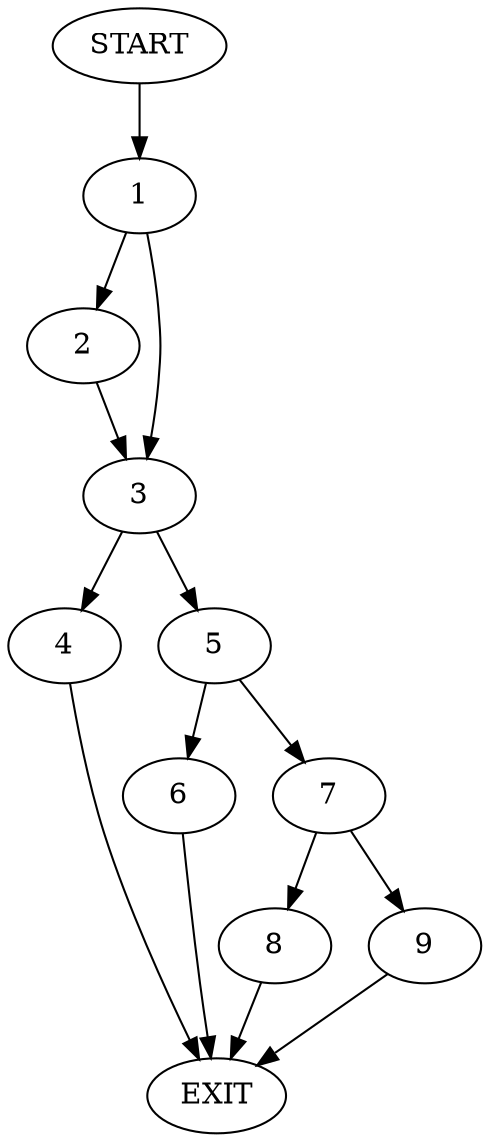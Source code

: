 digraph {
0 [label="START"]
10 [label="EXIT"]
0 -> 1
1 -> 2
1 -> 3
2 -> 3
3 -> 4
3 -> 5
4 -> 10
5 -> 6
5 -> 7
6 -> 10
7 -> 8
7 -> 9
8 -> 10
9 -> 10
}
